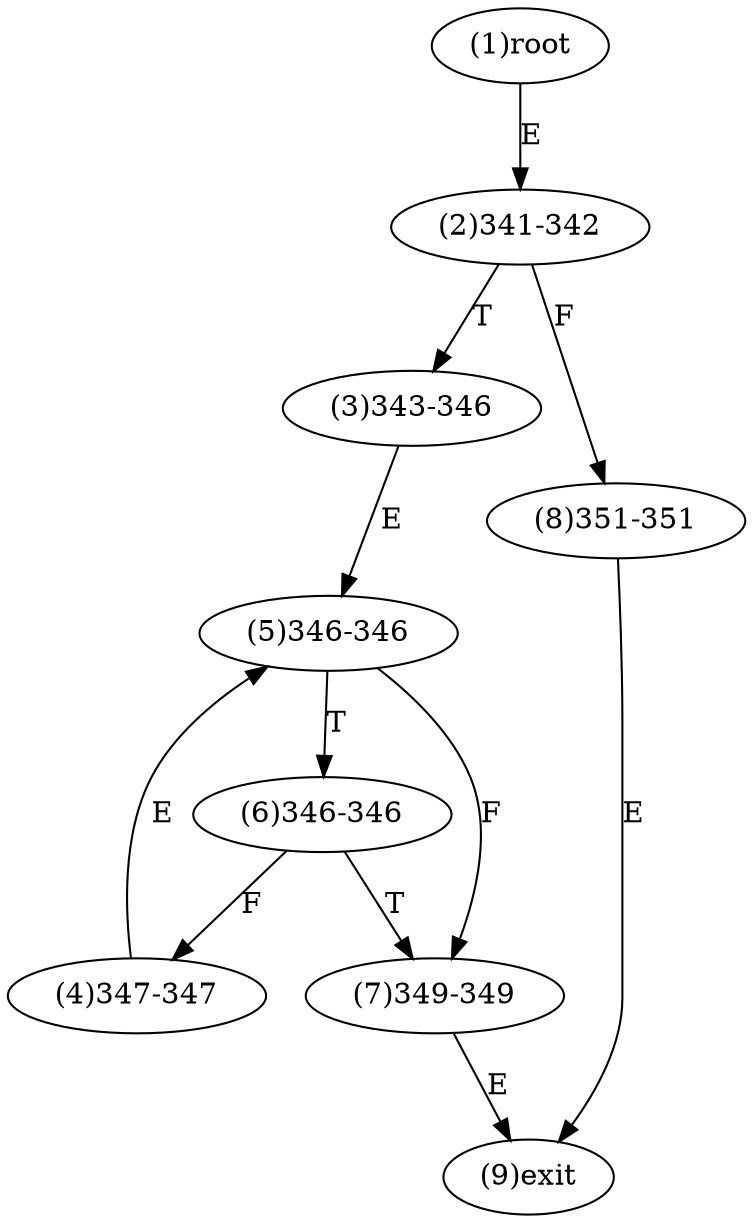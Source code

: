 digraph "" { 
1[ label="(1)root"];
2[ label="(2)341-342"];
3[ label="(3)343-346"];
4[ label="(4)347-347"];
5[ label="(5)346-346"];
6[ label="(6)346-346"];
7[ label="(7)349-349"];
8[ label="(8)351-351"];
9[ label="(9)exit"];
1->2[ label="E"];
2->8[ label="F"];
2->3[ label="T"];
3->5[ label="E"];
4->5[ label="E"];
5->7[ label="F"];
5->6[ label="T"];
6->4[ label="F"];
6->7[ label="T"];
7->9[ label="E"];
8->9[ label="E"];
}